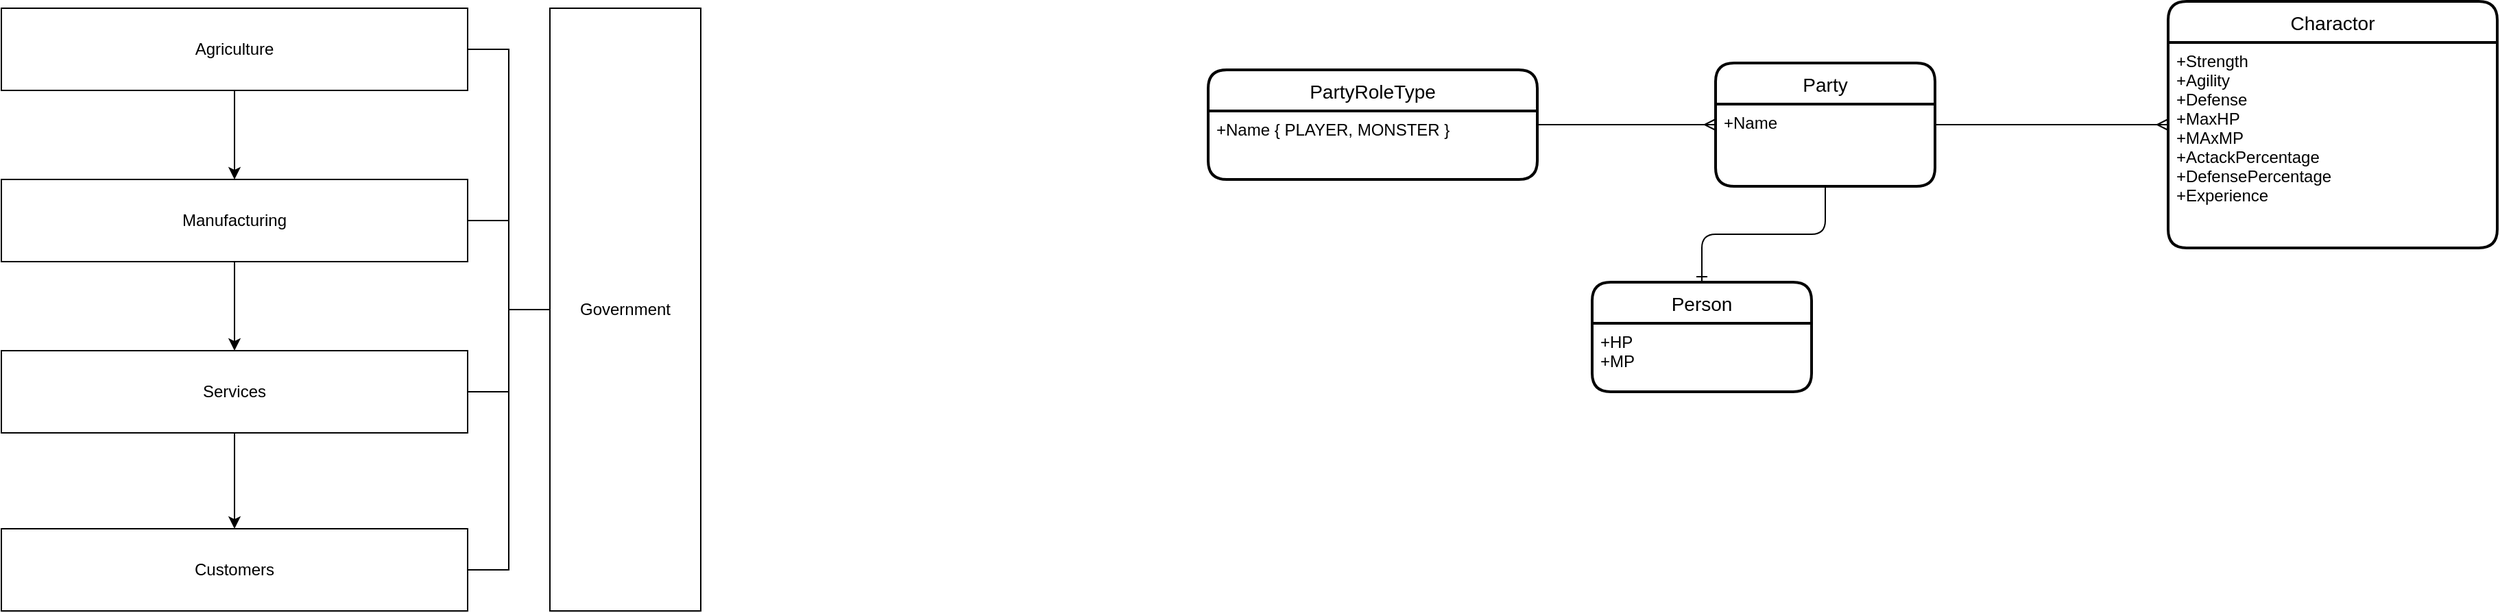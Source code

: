 <mxfile version="13.9.7" type="github">
  <diagram id="7pcdScLeFBV-4vA4IE1a" name="Page-1">
    <mxGraphModel dx="2692" dy="580" grid="1" gridSize="10" guides="1" tooltips="1" connect="1" arrows="1" fold="1" page="1" pageScale="1" pageWidth="827" pageHeight="1169" math="0" shadow="0">
      <root>
        <mxCell id="0" />
        <mxCell id="1" parent="0" />
        <mxCell id="xecTp9EdF2CIEmMlDXdN-1" value="Party" style="swimlane;childLayout=stackLayout;horizontal=1;startSize=30;horizontalStack=0;rounded=1;fontSize=14;fontStyle=0;strokeWidth=2;resizeParent=0;resizeLast=1;shadow=0;dashed=0;align=center;" parent="1" vertex="1">
          <mxGeometry x="360" y="120" width="160" height="90" as="geometry" />
        </mxCell>
        <mxCell id="xecTp9EdF2CIEmMlDXdN-2" value="+Name&#xa;&#xa;" style="align=left;strokeColor=none;fillColor=none;spacingLeft=4;fontSize=12;verticalAlign=top;resizable=0;rotatable=0;part=1;" parent="xecTp9EdF2CIEmMlDXdN-1" vertex="1">
          <mxGeometry y="30" width="160" height="60" as="geometry" />
        </mxCell>
        <mxCell id="xecTp9EdF2CIEmMlDXdN-13" style="edgeStyle=orthogonalEdgeStyle;rounded=1;orthogonalLoop=1;jettySize=auto;html=1;endArrow=none;endFill=0;startArrow=ERmany;startFill=0;" parent="1" source="xecTp9EdF2CIEmMlDXdN-1" target="xecTp9EdF2CIEmMlDXdN-10" edge="1">
          <mxGeometry relative="1" as="geometry" />
        </mxCell>
        <mxCell id="xecTp9EdF2CIEmMlDXdN-10" value="PartyRoleType" style="swimlane;childLayout=stackLayout;horizontal=1;startSize=30;horizontalStack=0;rounded=1;fontSize=14;fontStyle=0;strokeWidth=2;resizeParent=0;resizeLast=1;shadow=0;dashed=0;align=center;" parent="1" vertex="1">
          <mxGeometry x="-10" y="125" width="240" height="80" as="geometry" />
        </mxCell>
        <mxCell id="xecTp9EdF2CIEmMlDXdN-11" value="+Name { PLAYER, MONSTER } " style="align=left;strokeColor=none;fillColor=none;spacingLeft=4;fontSize=12;verticalAlign=top;resizable=0;rotatable=0;part=1;" parent="xecTp9EdF2CIEmMlDXdN-10" vertex="1">
          <mxGeometry y="30" width="240" height="50" as="geometry" />
        </mxCell>
        <mxCell id="xecTp9EdF2CIEmMlDXdN-17" value="Person" style="swimlane;childLayout=stackLayout;horizontal=1;startSize=30;horizontalStack=0;rounded=1;fontSize=14;fontStyle=0;strokeWidth=2;resizeParent=0;resizeLast=1;shadow=0;dashed=0;align=center;" parent="1" vertex="1">
          <mxGeometry x="270" y="280" width="160" height="80" as="geometry" />
        </mxCell>
        <mxCell id="xecTp9EdF2CIEmMlDXdN-18" value="+HP&#xa;+MP" style="align=left;strokeColor=none;fillColor=none;spacingLeft=4;fontSize=12;verticalAlign=top;resizable=0;rotatable=0;part=1;" parent="xecTp9EdF2CIEmMlDXdN-17" vertex="1">
          <mxGeometry y="30" width="160" height="50" as="geometry" />
        </mxCell>
        <mxCell id="xecTp9EdF2CIEmMlDXdN-19" value="" style="edgeStyle=orthogonalEdgeStyle;fontSize=12;html=1;endArrow=ERone;endFill=1;" parent="1" source="xecTp9EdF2CIEmMlDXdN-1" target="xecTp9EdF2CIEmMlDXdN-17" edge="1">
          <mxGeometry width="100" height="100" relative="1" as="geometry">
            <mxPoint x="90" y="370" as="sourcePoint" />
            <mxPoint x="190" y="270" as="targetPoint" />
          </mxGeometry>
        </mxCell>
        <mxCell id="xecTp9EdF2CIEmMlDXdN-22" style="edgeStyle=orthogonalEdgeStyle;rounded=1;orthogonalLoop=1;jettySize=auto;html=1;endArrow=none;endFill=0;startArrow=ERmany;startFill=0;" parent="1" source="xecTp9EdF2CIEmMlDXdN-20" target="xecTp9EdF2CIEmMlDXdN-1" edge="1">
          <mxGeometry relative="1" as="geometry">
            <mxPoint x="370" y="175" as="sourcePoint" />
            <mxPoint x="240" y="175" as="targetPoint" />
          </mxGeometry>
        </mxCell>
        <mxCell id="xecTp9EdF2CIEmMlDXdN-20" value="Charactor" style="swimlane;childLayout=stackLayout;horizontal=1;startSize=30;horizontalStack=0;rounded=1;fontSize=14;fontStyle=0;strokeWidth=2;resizeParent=0;resizeLast=1;shadow=0;dashed=0;align=center;" parent="1" vertex="1">
          <mxGeometry x="690" y="75" width="240" height="180" as="geometry" />
        </mxCell>
        <mxCell id="xecTp9EdF2CIEmMlDXdN-21" value="+Strength&#xa;+Agility&#xa;+Defense&#xa;+MaxHP&#xa;+MAxMP&#xa;+ActackPercentage&#xa;+DefensePercentage&#xa;+Experience&#xa;" style="align=left;strokeColor=none;fillColor=none;spacingLeft=4;fontSize=12;verticalAlign=top;resizable=0;rotatable=0;part=1;" parent="xecTp9EdF2CIEmMlDXdN-20" vertex="1">
          <mxGeometry y="30" width="240" height="150" as="geometry" />
        </mxCell>
        <mxCell id="tCIkIML-Wrkao3L32Cqp-6" style="edgeStyle=orthogonalEdgeStyle;rounded=0;orthogonalLoop=1;jettySize=auto;html=1;" edge="1" parent="1" source="tCIkIML-Wrkao3L32Cqp-2" target="tCIkIML-Wrkao3L32Cqp-3">
          <mxGeometry relative="1" as="geometry" />
        </mxCell>
        <mxCell id="tCIkIML-Wrkao3L32Cqp-11" style="edgeStyle=orthogonalEdgeStyle;rounded=0;orthogonalLoop=1;jettySize=auto;html=1;exitX=1;exitY=0.5;exitDx=0;exitDy=0;endArrow=none;endFill=0;" edge="1" parent="1" source="tCIkIML-Wrkao3L32Cqp-2" target="tCIkIML-Wrkao3L32Cqp-10">
          <mxGeometry relative="1" as="geometry" />
        </mxCell>
        <mxCell id="tCIkIML-Wrkao3L32Cqp-2" value="Agriculture" style="rounded=0;whiteSpace=wrap;html=1;" vertex="1" parent="1">
          <mxGeometry x="-890" y="80" width="340" height="60" as="geometry" />
        </mxCell>
        <mxCell id="tCIkIML-Wrkao3L32Cqp-7" style="edgeStyle=orthogonalEdgeStyle;rounded=0;orthogonalLoop=1;jettySize=auto;html=1;" edge="1" parent="1" source="tCIkIML-Wrkao3L32Cqp-3" target="tCIkIML-Wrkao3L32Cqp-4">
          <mxGeometry relative="1" as="geometry" />
        </mxCell>
        <mxCell id="tCIkIML-Wrkao3L32Cqp-12" style="edgeStyle=orthogonalEdgeStyle;rounded=0;orthogonalLoop=1;jettySize=auto;html=1;endArrow=none;endFill=0;" edge="1" parent="1" source="tCIkIML-Wrkao3L32Cqp-3" target="tCIkIML-Wrkao3L32Cqp-10">
          <mxGeometry relative="1" as="geometry" />
        </mxCell>
        <mxCell id="tCIkIML-Wrkao3L32Cqp-3" value="Manufacturing" style="rounded=0;whiteSpace=wrap;html=1;" vertex="1" parent="1">
          <mxGeometry x="-890" y="205" width="340" height="60" as="geometry" />
        </mxCell>
        <mxCell id="tCIkIML-Wrkao3L32Cqp-8" style="edgeStyle=orthogonalEdgeStyle;rounded=0;orthogonalLoop=1;jettySize=auto;html=1;" edge="1" parent="1" source="tCIkIML-Wrkao3L32Cqp-4" target="tCIkIML-Wrkao3L32Cqp-5">
          <mxGeometry relative="1" as="geometry" />
        </mxCell>
        <mxCell id="tCIkIML-Wrkao3L32Cqp-13" style="edgeStyle=orthogonalEdgeStyle;rounded=0;orthogonalLoop=1;jettySize=auto;html=1;endArrow=none;endFill=0;" edge="1" parent="1" source="tCIkIML-Wrkao3L32Cqp-4" target="tCIkIML-Wrkao3L32Cqp-10">
          <mxGeometry relative="1" as="geometry" />
        </mxCell>
        <mxCell id="tCIkIML-Wrkao3L32Cqp-4" value="Services" style="rounded=0;whiteSpace=wrap;html=1;" vertex="1" parent="1">
          <mxGeometry x="-890" y="330" width="340" height="60" as="geometry" />
        </mxCell>
        <mxCell id="tCIkIML-Wrkao3L32Cqp-14" style="edgeStyle=orthogonalEdgeStyle;rounded=0;orthogonalLoop=1;jettySize=auto;html=1;endArrow=none;endFill=0;" edge="1" parent="1" source="tCIkIML-Wrkao3L32Cqp-5" target="tCIkIML-Wrkao3L32Cqp-10">
          <mxGeometry relative="1" as="geometry" />
        </mxCell>
        <mxCell id="tCIkIML-Wrkao3L32Cqp-5" value="Customers" style="rounded=0;whiteSpace=wrap;html=1;" vertex="1" parent="1">
          <mxGeometry x="-890" y="460" width="340" height="60" as="geometry" />
        </mxCell>
        <mxCell id="tCIkIML-Wrkao3L32Cqp-10" value="Government" style="rounded=0;whiteSpace=wrap;html=1;" vertex="1" parent="1">
          <mxGeometry x="-490" y="80" width="110" height="440" as="geometry" />
        </mxCell>
      </root>
    </mxGraphModel>
  </diagram>
</mxfile>
